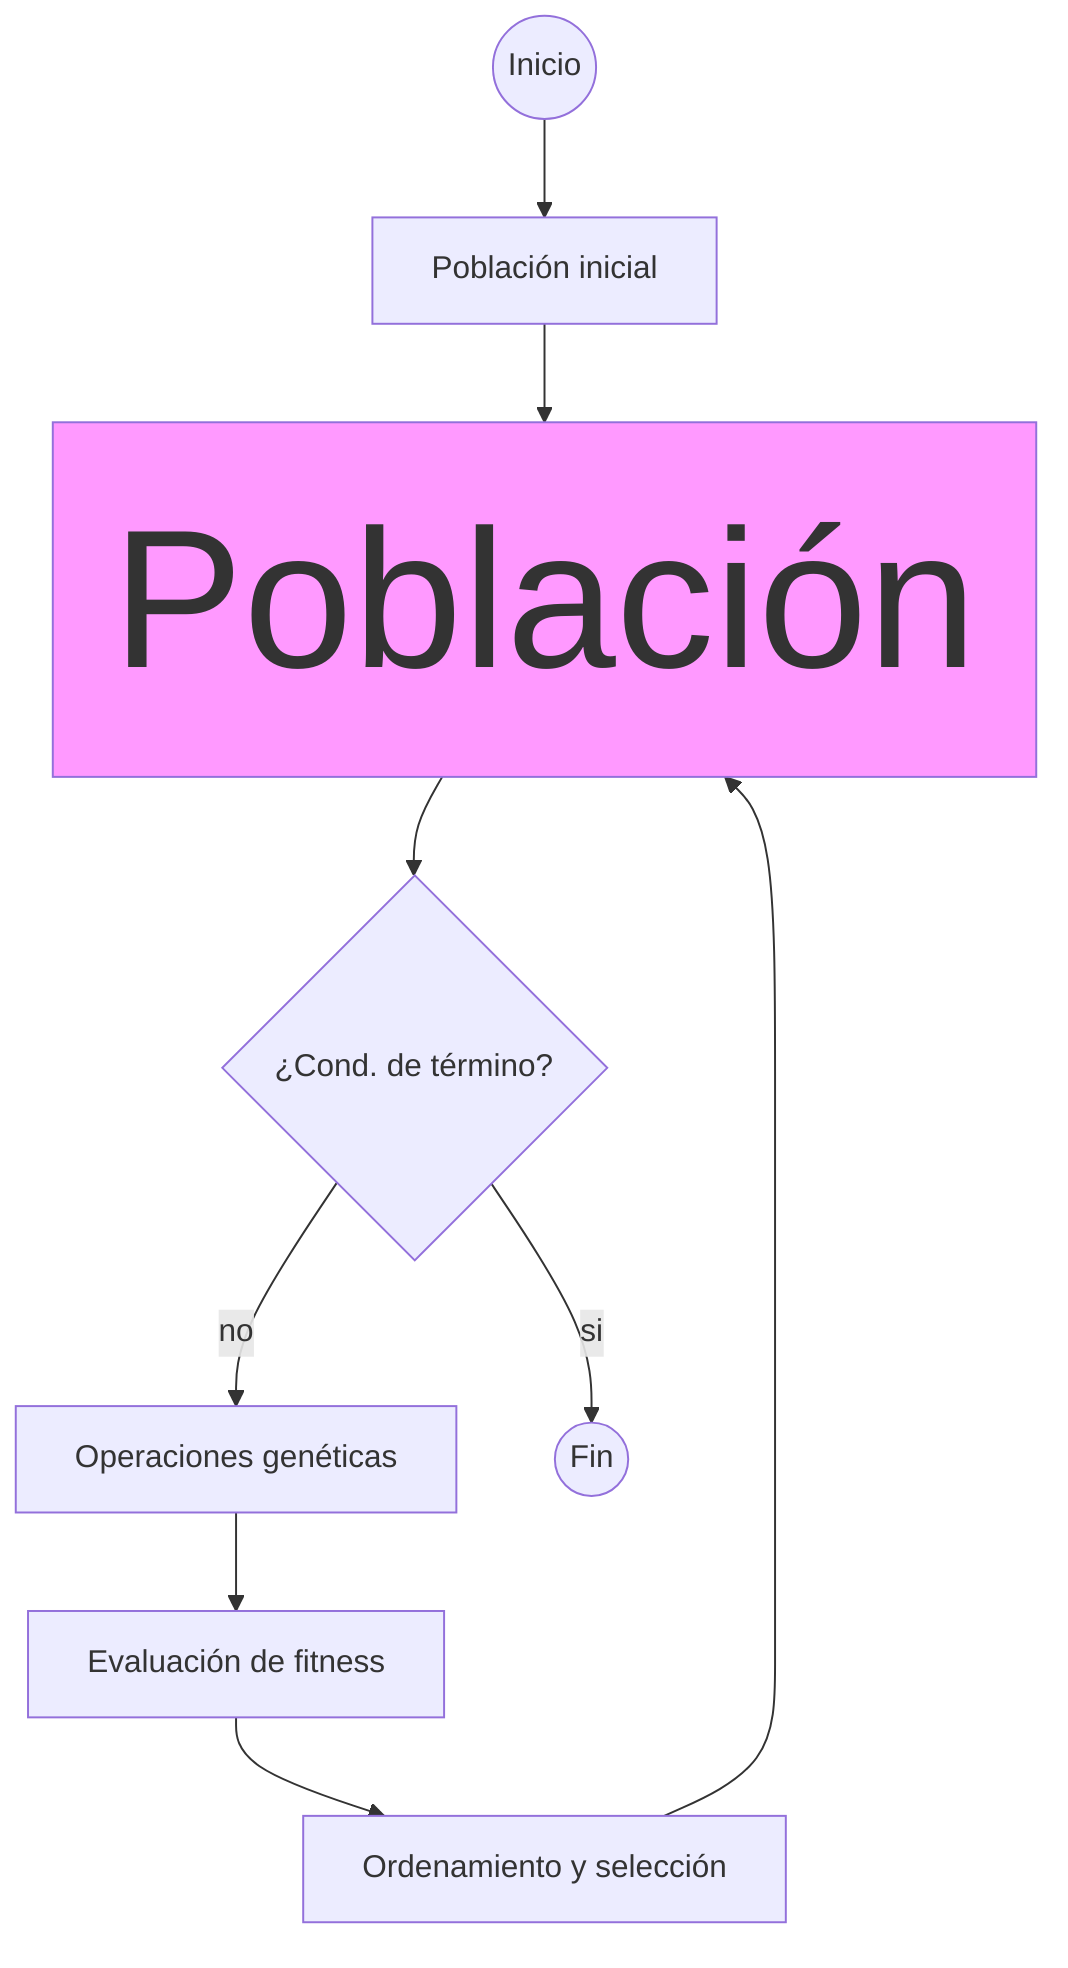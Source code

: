 graph TB;
style A fill:#f9f,fontsize:50px;
0((Inicio))
A[Población]
B[Operaciones genéticas]
D[Evaluación de fitness]
E[Ordenamiento y selección]
F{"¿Cond. de término?"}
G[Población inicial]
H((Fin))
0-->G;
G-->A
B-->D;
D-->E;
A-->F;
E-->A;
F-->|no|B;
F-->|si|H;
style A font-size:100px;